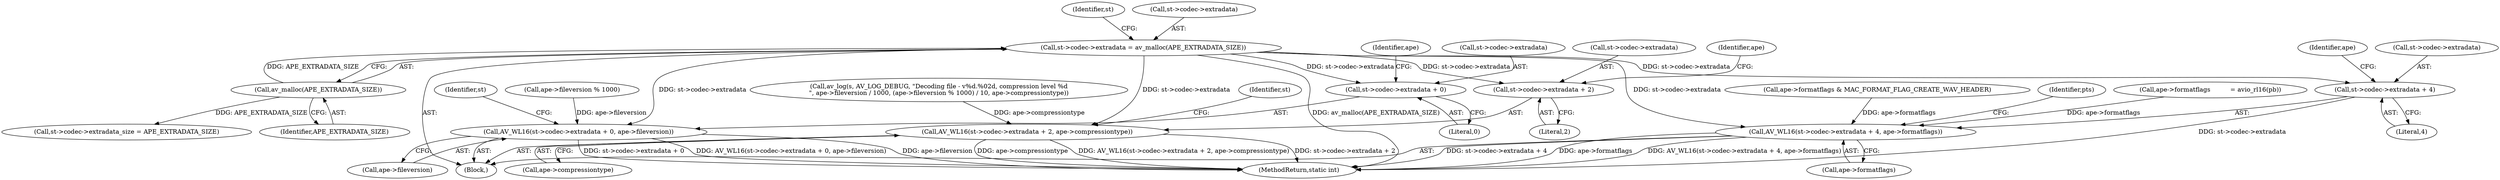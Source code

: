 digraph "0_FFmpeg_8312e3fc9041027a33c8bc667bb99740fdf41dd5@API" {
"1001021" [label="(Call,st->codec->extradata = av_malloc(APE_EXTRADATA_SIZE))"];
"1001027" [label="(Call,av_malloc(APE_EXTRADATA_SIZE))"];
"1001036" [label="(Call,AV_WL16(st->codec->extradata + 0, ape->fileversion))"];
"1001037" [label="(Call,st->codec->extradata + 0)"];
"1001047" [label="(Call,AV_WL16(st->codec->extradata + 2, ape->compressiontype))"];
"1001048" [label="(Call,st->codec->extradata + 2)"];
"1001058" [label="(Call,AV_WL16(st->codec->extradata + 4, ape->formatflags))"];
"1001059" [label="(Call,st->codec->extradata + 4)"];
"1001047" [label="(Call,AV_WL16(st->codec->extradata + 2, ape->compressiontype))"];
"1001037" [label="(Call,st->codec->extradata + 0)"];
"1001028" [label="(Identifier,APE_EXTRADATA_SIZE)"];
"1000894" [label="(Call,ape->fileversion % 1000)"];
"1001065" [label="(Literal,4)"];
"1001059" [label="(Call,st->codec->extradata + 4)"];
"1001062" [label="(Identifier,st)"];
"1000495" [label="(Call,ape->formatflags & MAC_FORMAT_FLAG_CREATE_WAV_HEADER)"];
"1001070" [label="(Identifier,pts)"];
"1001021" [label="(Call,st->codec->extradata = av_malloc(APE_EXTRADATA_SIZE))"];
"1001036" [label="(Call,AV_WL16(st->codec->extradata + 0, ape->fileversion))"];
"1001032" [label="(Identifier,st)"];
"1000111" [label="(Block,)"];
"1001060" [label="(Call,st->codec->extradata)"];
"1001067" [label="(Identifier,ape)"];
"1001022" [label="(Call,st->codec->extradata)"];
"1000884" [label="(Call,av_log(s, AV_LOG_DEBUG, \"Decoding file - v%d.%02d, compression level %d\n\", ape->fileversion / 1000, (ape->fileversion % 1000) / 10, ape->compressiontype))"];
"1001055" [label="(Call,ape->compressiontype)"];
"1001029" [label="(Call,st->codec->extradata_size = APE_EXTRADATA_SIZE)"];
"1001058" [label="(Call,AV_WL16(st->codec->extradata + 4, ape->formatflags))"];
"1001045" [label="(Identifier,ape)"];
"1001049" [label="(Call,st->codec->extradata)"];
"1001051" [label="(Identifier,st)"];
"1001043" [label="(Literal,0)"];
"1001066" [label="(Call,ape->formatflags)"];
"1001056" [label="(Identifier,ape)"];
"1001048" [label="(Call,st->codec->extradata + 2)"];
"1000268" [label="(Call,ape->formatflags          = avio_rl16(pb))"];
"1001054" [label="(Literal,2)"];
"1001121" [label="(MethodReturn,static int)"];
"1001027" [label="(Call,av_malloc(APE_EXTRADATA_SIZE))"];
"1001044" [label="(Call,ape->fileversion)"];
"1001038" [label="(Call,st->codec->extradata)"];
"1001021" -> "1000111"  [label="AST: "];
"1001021" -> "1001027"  [label="CFG: "];
"1001022" -> "1001021"  [label="AST: "];
"1001027" -> "1001021"  [label="AST: "];
"1001032" -> "1001021"  [label="CFG: "];
"1001021" -> "1001121"  [label="DDG: av_malloc(APE_EXTRADATA_SIZE)"];
"1001027" -> "1001021"  [label="DDG: APE_EXTRADATA_SIZE"];
"1001021" -> "1001036"  [label="DDG: st->codec->extradata"];
"1001021" -> "1001037"  [label="DDG: st->codec->extradata"];
"1001021" -> "1001047"  [label="DDG: st->codec->extradata"];
"1001021" -> "1001048"  [label="DDG: st->codec->extradata"];
"1001021" -> "1001058"  [label="DDG: st->codec->extradata"];
"1001021" -> "1001059"  [label="DDG: st->codec->extradata"];
"1001027" -> "1001028"  [label="CFG: "];
"1001028" -> "1001027"  [label="AST: "];
"1001027" -> "1001029"  [label="DDG: APE_EXTRADATA_SIZE"];
"1001036" -> "1000111"  [label="AST: "];
"1001036" -> "1001044"  [label="CFG: "];
"1001037" -> "1001036"  [label="AST: "];
"1001044" -> "1001036"  [label="AST: "];
"1001051" -> "1001036"  [label="CFG: "];
"1001036" -> "1001121"  [label="DDG: AV_WL16(st->codec->extradata + 0, ape->fileversion)"];
"1001036" -> "1001121"  [label="DDG: ape->fileversion"];
"1001036" -> "1001121"  [label="DDG: st->codec->extradata + 0"];
"1000894" -> "1001036"  [label="DDG: ape->fileversion"];
"1001037" -> "1001043"  [label="CFG: "];
"1001038" -> "1001037"  [label="AST: "];
"1001043" -> "1001037"  [label="AST: "];
"1001045" -> "1001037"  [label="CFG: "];
"1001047" -> "1000111"  [label="AST: "];
"1001047" -> "1001055"  [label="CFG: "];
"1001048" -> "1001047"  [label="AST: "];
"1001055" -> "1001047"  [label="AST: "];
"1001062" -> "1001047"  [label="CFG: "];
"1001047" -> "1001121"  [label="DDG: ape->compressiontype"];
"1001047" -> "1001121"  [label="DDG: AV_WL16(st->codec->extradata + 2, ape->compressiontype)"];
"1001047" -> "1001121"  [label="DDG: st->codec->extradata + 2"];
"1000884" -> "1001047"  [label="DDG: ape->compressiontype"];
"1001048" -> "1001054"  [label="CFG: "];
"1001049" -> "1001048"  [label="AST: "];
"1001054" -> "1001048"  [label="AST: "];
"1001056" -> "1001048"  [label="CFG: "];
"1001058" -> "1000111"  [label="AST: "];
"1001058" -> "1001066"  [label="CFG: "];
"1001059" -> "1001058"  [label="AST: "];
"1001066" -> "1001058"  [label="AST: "];
"1001070" -> "1001058"  [label="CFG: "];
"1001058" -> "1001121"  [label="DDG: ape->formatflags"];
"1001058" -> "1001121"  [label="DDG: AV_WL16(st->codec->extradata + 4, ape->formatflags)"];
"1001058" -> "1001121"  [label="DDG: st->codec->extradata + 4"];
"1000495" -> "1001058"  [label="DDG: ape->formatflags"];
"1000268" -> "1001058"  [label="DDG: ape->formatflags"];
"1001059" -> "1001065"  [label="CFG: "];
"1001060" -> "1001059"  [label="AST: "];
"1001065" -> "1001059"  [label="AST: "];
"1001067" -> "1001059"  [label="CFG: "];
"1001059" -> "1001121"  [label="DDG: st->codec->extradata"];
}
